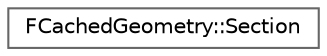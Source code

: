 digraph "Graphical Class Hierarchy"
{
 // INTERACTIVE_SVG=YES
 // LATEX_PDF_SIZE
  bgcolor="transparent";
  edge [fontname=Helvetica,fontsize=10,labelfontname=Helvetica,labelfontsize=10];
  node [fontname=Helvetica,fontsize=10,shape=box,height=0.2,width=0.4];
  rankdir="LR";
  Node0 [id="Node000000",label="FCachedGeometry::Section",height=0.2,width=0.4,color="grey40", fillcolor="white", style="filled",URL="$de/d10/structFCachedGeometry_1_1Section.html",tooltip=" "];
}
